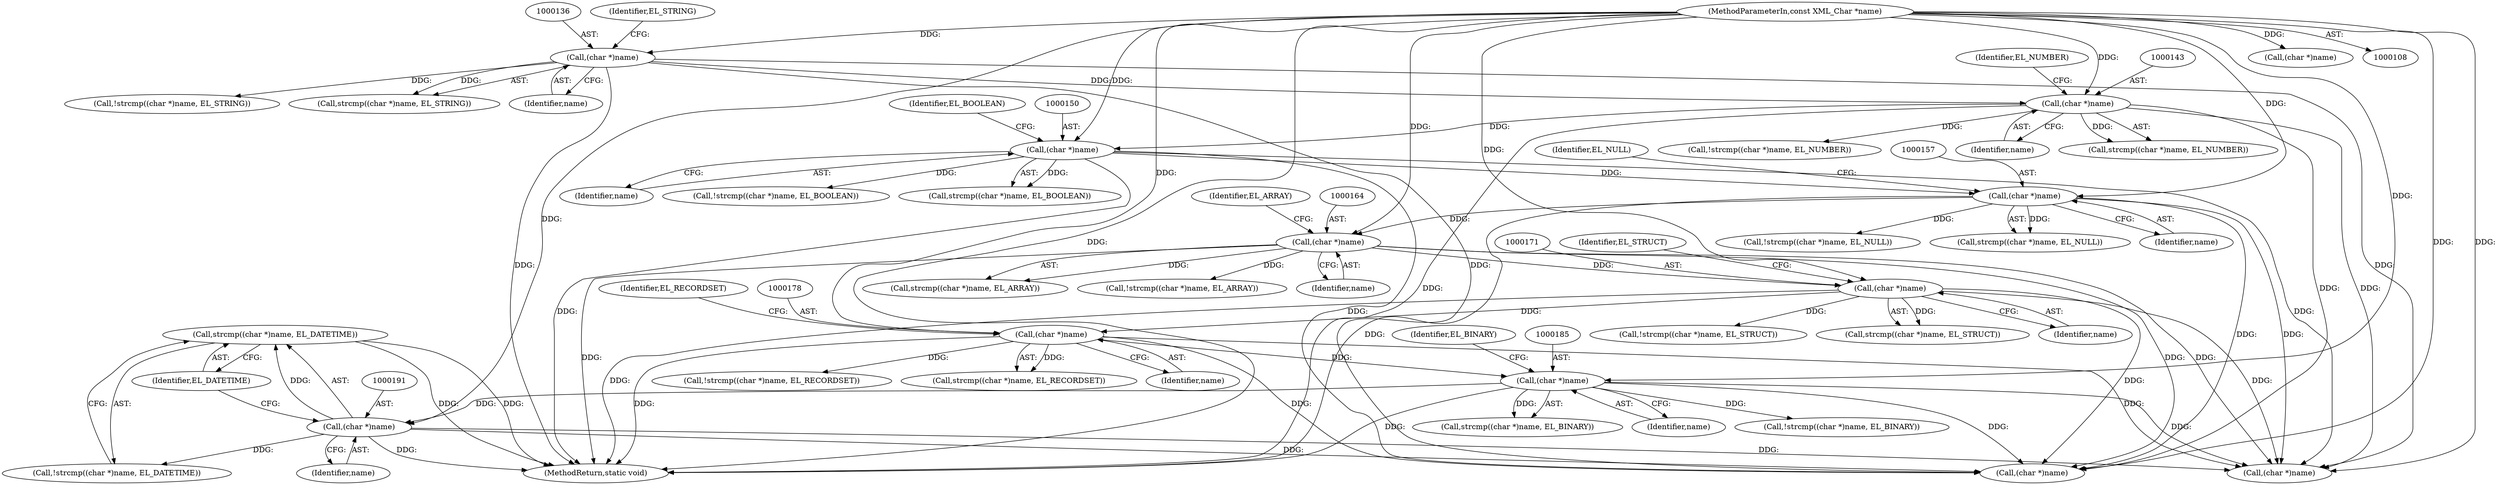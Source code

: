 digraph "0_php-src_8d2539fa0faf3f63e1d1e7635347c5b9e777d47b@API" {
"1000189" [label="(Call,strcmp((char *)name, EL_DATETIME))"];
"1000190" [label="(Call,(char *)name)"];
"1000184" [label="(Call,(char *)name)"];
"1000177" [label="(Call,(char *)name)"];
"1000170" [label="(Call,(char *)name)"];
"1000163" [label="(Call,(char *)name)"];
"1000156" [label="(Call,(char *)name)"];
"1000149" [label="(Call,(char *)name)"];
"1000142" [label="(Call,(char *)name)"];
"1000135" [label="(Call,(char *)name)"];
"1000110" [label="(MethodParameterIn,const XML_Char *name)"];
"1000175" [label="(Call,!strcmp((char *)name, EL_RECORDSET))"];
"1000154" [label="(Call,!strcmp((char *)name, EL_NULL))"];
"1000180" [label="(Identifier,EL_RECORDSET)"];
"1000141" [label="(Call,strcmp((char *)name, EL_NUMBER))"];
"1000162" [label="(Call,strcmp((char *)name, EL_ARRAY))"];
"1000142" [label="(Call,(char *)name)"];
"1000138" [label="(Identifier,EL_STRING)"];
"1000140" [label="(Call,!strcmp((char *)name, EL_NUMBER))"];
"1000183" [label="(Call,strcmp((char *)name, EL_BINARY))"];
"1000110" [label="(MethodParameterIn,const XML_Char *name)"];
"1000168" [label="(Call,!strcmp((char *)name, EL_STRUCT))"];
"1000156" [label="(Call,(char *)name)"];
"1000163" [label="(Call,(char *)name)"];
"1000173" [label="(Identifier,EL_STRUCT)"];
"1000186" [label="(Identifier,name)"];
"1000155" [label="(Call,strcmp((char *)name, EL_NULL))"];
"1000170" [label="(Call,(char *)name)"];
"1000161" [label="(Call,!strcmp((char *)name, EL_ARRAY))"];
"1000135" [label="(Call,(char *)name)"];
"1000176" [label="(Call,strcmp((char *)name, EL_RECORDSET))"];
"1000177" [label="(Call,(char *)name)"];
"1000151" [label="(Identifier,name)"];
"1000192" [label="(Identifier,name)"];
"1000671" [label="(MethodReturn,static void)"];
"1000233" [label="(Call,(char *)name)"];
"1000147" [label="(Call,!strcmp((char *)name, EL_BOOLEAN))"];
"1000169" [label="(Call,strcmp((char *)name, EL_STRUCT))"];
"1000632" [label="(Call,(char *)name)"];
"1000165" [label="(Identifier,name)"];
"1000133" [label="(Call,!strcmp((char *)name, EL_STRING))"];
"1000134" [label="(Call,strcmp((char *)name, EL_STRING))"];
"1000149" [label="(Call,(char *)name)"];
"1000145" [label="(Identifier,EL_NUMBER)"];
"1000184" [label="(Call,(char *)name)"];
"1000193" [label="(Identifier,EL_DATETIME)"];
"1000189" [label="(Call,strcmp((char *)name, EL_DATETIME))"];
"1000187" [label="(Identifier,EL_BINARY)"];
"1000152" [label="(Identifier,EL_BOOLEAN)"];
"1000158" [label="(Identifier,name)"];
"1000137" [label="(Identifier,name)"];
"1000653" [label="(Call,(char *)name)"];
"1000148" [label="(Call,strcmp((char *)name, EL_BOOLEAN))"];
"1000188" [label="(Call,!strcmp((char *)name, EL_DATETIME))"];
"1000166" [label="(Identifier,EL_ARRAY)"];
"1000159" [label="(Identifier,EL_NULL)"];
"1000182" [label="(Call,!strcmp((char *)name, EL_BINARY))"];
"1000179" [label="(Identifier,name)"];
"1000190" [label="(Call,(char *)name)"];
"1000172" [label="(Identifier,name)"];
"1000144" [label="(Identifier,name)"];
"1000189" -> "1000188"  [label="AST: "];
"1000189" -> "1000193"  [label="CFG: "];
"1000190" -> "1000189"  [label="AST: "];
"1000193" -> "1000189"  [label="AST: "];
"1000188" -> "1000189"  [label="CFG: "];
"1000189" -> "1000671"  [label="DDG: "];
"1000189" -> "1000671"  [label="DDG: "];
"1000190" -> "1000189"  [label="DDG: "];
"1000190" -> "1000192"  [label="CFG: "];
"1000191" -> "1000190"  [label="AST: "];
"1000192" -> "1000190"  [label="AST: "];
"1000193" -> "1000190"  [label="CFG: "];
"1000190" -> "1000671"  [label="DDG: "];
"1000190" -> "1000188"  [label="DDG: "];
"1000184" -> "1000190"  [label="DDG: "];
"1000110" -> "1000190"  [label="DDG: "];
"1000190" -> "1000233"  [label="DDG: "];
"1000190" -> "1000632"  [label="DDG: "];
"1000184" -> "1000183"  [label="AST: "];
"1000184" -> "1000186"  [label="CFG: "];
"1000185" -> "1000184"  [label="AST: "];
"1000186" -> "1000184"  [label="AST: "];
"1000187" -> "1000184"  [label="CFG: "];
"1000184" -> "1000671"  [label="DDG: "];
"1000184" -> "1000182"  [label="DDG: "];
"1000184" -> "1000183"  [label="DDG: "];
"1000177" -> "1000184"  [label="DDG: "];
"1000110" -> "1000184"  [label="DDG: "];
"1000184" -> "1000233"  [label="DDG: "];
"1000184" -> "1000632"  [label="DDG: "];
"1000177" -> "1000176"  [label="AST: "];
"1000177" -> "1000179"  [label="CFG: "];
"1000178" -> "1000177"  [label="AST: "];
"1000179" -> "1000177"  [label="AST: "];
"1000180" -> "1000177"  [label="CFG: "];
"1000177" -> "1000671"  [label="DDG: "];
"1000177" -> "1000175"  [label="DDG: "];
"1000177" -> "1000176"  [label="DDG: "];
"1000170" -> "1000177"  [label="DDG: "];
"1000110" -> "1000177"  [label="DDG: "];
"1000177" -> "1000233"  [label="DDG: "];
"1000177" -> "1000632"  [label="DDG: "];
"1000170" -> "1000169"  [label="AST: "];
"1000170" -> "1000172"  [label="CFG: "];
"1000171" -> "1000170"  [label="AST: "];
"1000172" -> "1000170"  [label="AST: "];
"1000173" -> "1000170"  [label="CFG: "];
"1000170" -> "1000671"  [label="DDG: "];
"1000170" -> "1000168"  [label="DDG: "];
"1000170" -> "1000169"  [label="DDG: "];
"1000163" -> "1000170"  [label="DDG: "];
"1000110" -> "1000170"  [label="DDG: "];
"1000170" -> "1000233"  [label="DDG: "];
"1000170" -> "1000632"  [label="DDG: "];
"1000163" -> "1000162"  [label="AST: "];
"1000163" -> "1000165"  [label="CFG: "];
"1000164" -> "1000163"  [label="AST: "];
"1000165" -> "1000163"  [label="AST: "];
"1000166" -> "1000163"  [label="CFG: "];
"1000163" -> "1000671"  [label="DDG: "];
"1000163" -> "1000161"  [label="DDG: "];
"1000163" -> "1000162"  [label="DDG: "];
"1000156" -> "1000163"  [label="DDG: "];
"1000110" -> "1000163"  [label="DDG: "];
"1000163" -> "1000233"  [label="DDG: "];
"1000163" -> "1000632"  [label="DDG: "];
"1000156" -> "1000155"  [label="AST: "];
"1000156" -> "1000158"  [label="CFG: "];
"1000157" -> "1000156"  [label="AST: "];
"1000158" -> "1000156"  [label="AST: "];
"1000159" -> "1000156"  [label="CFG: "];
"1000156" -> "1000671"  [label="DDG: "];
"1000156" -> "1000154"  [label="DDG: "];
"1000156" -> "1000155"  [label="DDG: "];
"1000149" -> "1000156"  [label="DDG: "];
"1000110" -> "1000156"  [label="DDG: "];
"1000156" -> "1000233"  [label="DDG: "];
"1000156" -> "1000632"  [label="DDG: "];
"1000149" -> "1000148"  [label="AST: "];
"1000149" -> "1000151"  [label="CFG: "];
"1000150" -> "1000149"  [label="AST: "];
"1000151" -> "1000149"  [label="AST: "];
"1000152" -> "1000149"  [label="CFG: "];
"1000149" -> "1000671"  [label="DDG: "];
"1000149" -> "1000147"  [label="DDG: "];
"1000149" -> "1000148"  [label="DDG: "];
"1000142" -> "1000149"  [label="DDG: "];
"1000110" -> "1000149"  [label="DDG: "];
"1000149" -> "1000233"  [label="DDG: "];
"1000149" -> "1000632"  [label="DDG: "];
"1000142" -> "1000141"  [label="AST: "];
"1000142" -> "1000144"  [label="CFG: "];
"1000143" -> "1000142"  [label="AST: "];
"1000144" -> "1000142"  [label="AST: "];
"1000145" -> "1000142"  [label="CFG: "];
"1000142" -> "1000671"  [label="DDG: "];
"1000142" -> "1000140"  [label="DDG: "];
"1000142" -> "1000141"  [label="DDG: "];
"1000135" -> "1000142"  [label="DDG: "];
"1000110" -> "1000142"  [label="DDG: "];
"1000142" -> "1000233"  [label="DDG: "];
"1000142" -> "1000632"  [label="DDG: "];
"1000135" -> "1000134"  [label="AST: "];
"1000135" -> "1000137"  [label="CFG: "];
"1000136" -> "1000135"  [label="AST: "];
"1000137" -> "1000135"  [label="AST: "];
"1000138" -> "1000135"  [label="CFG: "];
"1000135" -> "1000671"  [label="DDG: "];
"1000135" -> "1000133"  [label="DDG: "];
"1000135" -> "1000134"  [label="DDG: "];
"1000110" -> "1000135"  [label="DDG: "];
"1000135" -> "1000233"  [label="DDG: "];
"1000135" -> "1000632"  [label="DDG: "];
"1000110" -> "1000108"  [label="AST: "];
"1000110" -> "1000671"  [label="DDG: "];
"1000110" -> "1000233"  [label="DDG: "];
"1000110" -> "1000632"  [label="DDG: "];
"1000110" -> "1000653"  [label="DDG: "];
}
